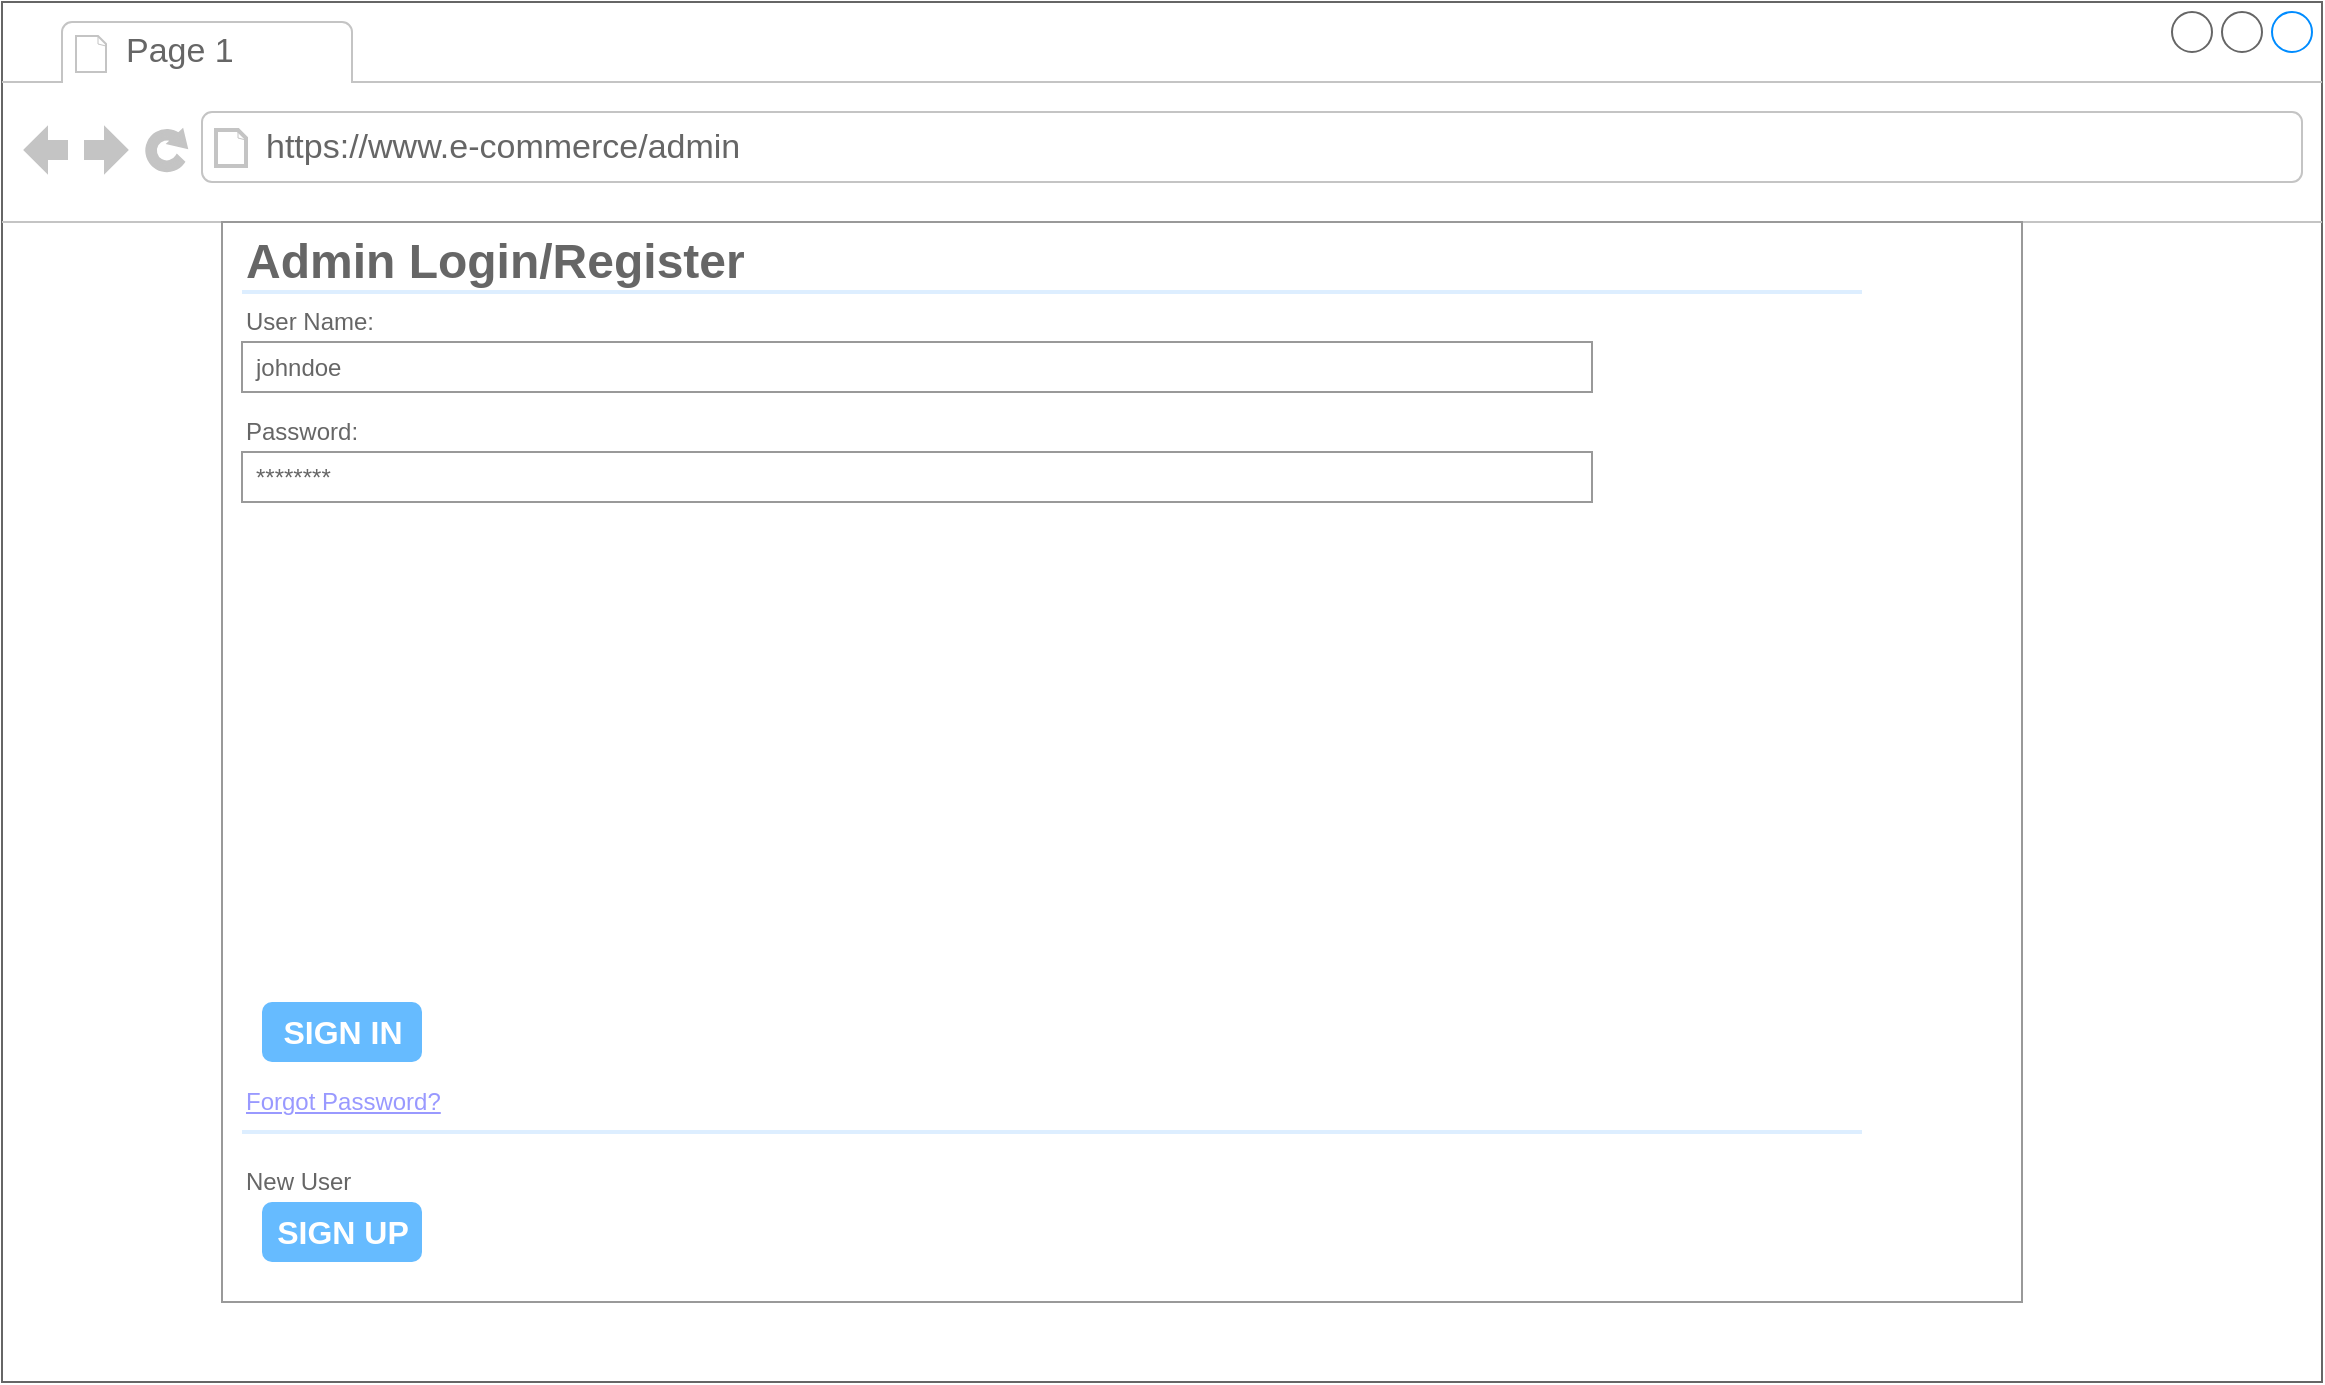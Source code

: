 <mxfile version="21.5.1" type="github" pages="2">
  <diagram name="Page-1" id="_vVeCskfulfH737No-Uu">
    <mxGraphModel dx="2072" dy="598" grid="1" gridSize="10" guides="1" tooltips="1" connect="1" arrows="1" fold="1" page="1" pageScale="1" pageWidth="850" pageHeight="1100" math="0" shadow="0">
      <root>
        <mxCell id="0" />
        <mxCell id="1" parent="0" />
        <mxCell id="WL2WV-b6vyCGKF2-QouX-8" value="" style="strokeWidth=1;shadow=0;dashed=0;align=center;html=1;shape=mxgraph.mockup.containers.browserWindow;rSize=0;strokeColor=#666666;strokeColor2=#008cff;strokeColor3=#c4c4c4;mainText=,;recursiveResize=0;" vertex="1" parent="1">
          <mxGeometry x="-640" y="10" width="1160" height="690" as="geometry" />
        </mxCell>
        <mxCell id="WL2WV-b6vyCGKF2-QouX-9" value="Page 1" style="strokeWidth=1;shadow=0;dashed=0;align=center;html=1;shape=mxgraph.mockup.containers.anchor;fontSize=17;fontColor=#666666;align=left;whiteSpace=wrap;" vertex="1" parent="WL2WV-b6vyCGKF2-QouX-8">
          <mxGeometry x="60" y="12" width="110" height="26" as="geometry" />
        </mxCell>
        <mxCell id="WL2WV-b6vyCGKF2-QouX-10" value="https://www.e-commerce/admin" style="strokeWidth=1;shadow=0;dashed=0;align=center;html=1;shape=mxgraph.mockup.containers.anchor;rSize=0;fontSize=17;fontColor=#666666;align=left;" vertex="1" parent="WL2WV-b6vyCGKF2-QouX-8">
          <mxGeometry x="130" y="60" width="250" height="26" as="geometry" />
        </mxCell>
        <mxCell id="WL2WV-b6vyCGKF2-QouX-23" value="" style="strokeWidth=1;shadow=0;dashed=0;align=center;html=1;shape=mxgraph.mockup.forms.rrect;rSize=0;strokeColor=#999999;fillColor=#ffffff;" vertex="1" parent="WL2WV-b6vyCGKF2-QouX-8">
          <mxGeometry x="110" y="110" width="900" height="540" as="geometry" />
        </mxCell>
        <mxCell id="WL2WV-b6vyCGKF2-QouX-24" value="&lt;h1&gt;Admin Login/Register&lt;/h1&gt;" style="strokeWidth=1;shadow=0;dashed=0;align=center;html=1;shape=mxgraph.mockup.forms.anchor;fontSize=12;fontColor=#666666;align=left;resizeWidth=1;spacingLeft=0;" vertex="1" parent="WL2WV-b6vyCGKF2-QouX-23">
          <mxGeometry width="450" height="20" relative="1" as="geometry">
            <mxPoint x="10" y="10" as="offset" />
          </mxGeometry>
        </mxCell>
        <mxCell id="WL2WV-b6vyCGKF2-QouX-25" value="" style="shape=line;strokeColor=#ddeeff;strokeWidth=2;html=1;resizeWidth=1;" vertex="1" parent="WL2WV-b6vyCGKF2-QouX-23">
          <mxGeometry width="810" height="10" relative="1" as="geometry">
            <mxPoint x="10" y="30" as="offset" />
          </mxGeometry>
        </mxCell>
        <mxCell id="WL2WV-b6vyCGKF2-QouX-26" value="User Name:" style="strokeWidth=1;shadow=0;dashed=0;align=center;html=1;shape=mxgraph.mockup.forms.anchor;fontSize=12;fontColor=#666666;align=left;resizeWidth=1;spacingLeft=0;" vertex="1" parent="WL2WV-b6vyCGKF2-QouX-23">
          <mxGeometry width="450" height="20" relative="1" as="geometry">
            <mxPoint x="10" y="40" as="offset" />
          </mxGeometry>
        </mxCell>
        <mxCell id="WL2WV-b6vyCGKF2-QouX-27" value="johndoe" style="strokeWidth=1;shadow=0;dashed=0;align=center;html=1;shape=mxgraph.mockup.forms.rrect;rSize=0;strokeColor=#999999;fontColor=#666666;align=left;spacingLeft=5;resizeWidth=1;" vertex="1" parent="WL2WV-b6vyCGKF2-QouX-23">
          <mxGeometry width="675" height="25" relative="1" as="geometry">
            <mxPoint x="10" y="60" as="offset" />
          </mxGeometry>
        </mxCell>
        <mxCell id="WL2WV-b6vyCGKF2-QouX-28" value="Password:" style="strokeWidth=1;shadow=0;dashed=0;align=center;html=1;shape=mxgraph.mockup.forms.anchor;fontSize=12;fontColor=#666666;align=left;resizeWidth=1;spacingLeft=0;" vertex="1" parent="WL2WV-b6vyCGKF2-QouX-23">
          <mxGeometry width="450" height="20" relative="1" as="geometry">
            <mxPoint x="10" y="95" as="offset" />
          </mxGeometry>
        </mxCell>
        <mxCell id="WL2WV-b6vyCGKF2-QouX-29" value="********" style="strokeWidth=1;shadow=0;dashed=0;align=center;html=1;shape=mxgraph.mockup.forms.rrect;rSize=0;strokeColor=#999999;fontColor=#666666;align=left;spacingLeft=5;resizeWidth=1;" vertex="1" parent="WL2WV-b6vyCGKF2-QouX-23">
          <mxGeometry width="675" height="25" relative="1" as="geometry">
            <mxPoint x="10" y="115" as="offset" />
          </mxGeometry>
        </mxCell>
        <mxCell id="WL2WV-b6vyCGKF2-QouX-30" value="SIGN IN" style="strokeWidth=1;shadow=0;dashed=0;align=center;html=1;shape=mxgraph.mockup.forms.rrect;rSize=5;strokeColor=none;fontColor=#ffffff;fillColor=#66bbff;fontSize=16;fontStyle=1;" vertex="1" parent="WL2WV-b6vyCGKF2-QouX-23">
          <mxGeometry y="1" width="80" height="30" relative="1" as="geometry">
            <mxPoint x="20" y="-150" as="offset" />
          </mxGeometry>
        </mxCell>
        <mxCell id="WL2WV-b6vyCGKF2-QouX-31" value="Forgot Password?" style="strokeWidth=1;shadow=0;dashed=0;align=center;html=1;shape=mxgraph.mockup.forms.anchor;fontSize=12;fontColor=#9999ff;align=left;spacingLeft=0;fontStyle=4;resizeWidth=1;" vertex="1" parent="WL2WV-b6vyCGKF2-QouX-23">
          <mxGeometry y="1" width="675" height="20" relative="1" as="geometry">
            <mxPoint x="10" y="-110" as="offset" />
          </mxGeometry>
        </mxCell>
        <mxCell id="WL2WV-b6vyCGKF2-QouX-32" value="" style="shape=line;strokeColor=#ddeeff;strokeWidth=2;html=1;resizeWidth=1;" vertex="1" parent="WL2WV-b6vyCGKF2-QouX-23">
          <mxGeometry y="1" width="810" height="10" relative="1" as="geometry">
            <mxPoint x="10" y="-90" as="offset" />
          </mxGeometry>
        </mxCell>
        <mxCell id="WL2WV-b6vyCGKF2-QouX-33" value="New User" style="strokeWidth=1;shadow=0;dashed=0;align=center;html=1;shape=mxgraph.mockup.forms.anchor;fontSize=12;fontColor=#666666;align=left;spacingLeft=0;resizeWidth=1;" vertex="1" parent="WL2WV-b6vyCGKF2-QouX-23">
          <mxGeometry y="1" width="675" height="20" relative="1" as="geometry">
            <mxPoint x="10" y="-70" as="offset" />
          </mxGeometry>
        </mxCell>
        <mxCell id="WL2WV-b6vyCGKF2-QouX-34" value="SIGN UP" style="strokeWidth=1;shadow=0;dashed=0;align=center;html=1;shape=mxgraph.mockup.forms.rrect;rSize=5;strokeColor=none;fontColor=#ffffff;fillColor=#66bbff;fontSize=16;fontStyle=1;" vertex="1" parent="WL2WV-b6vyCGKF2-QouX-23">
          <mxGeometry y="1" width="80" height="30" relative="1" as="geometry">
            <mxPoint x="20" y="-50" as="offset" />
          </mxGeometry>
        </mxCell>
      </root>
    </mxGraphModel>
  </diagram>
  <diagram id="EW7GTyRW7yhrTBjJs1hX" name="Page-2">
    <mxGraphModel dx="1222" dy="1698" grid="1" gridSize="10" guides="1" tooltips="1" connect="1" arrows="1" fold="1" page="1" pageScale="1" pageWidth="850" pageHeight="1100" math="0" shadow="0">
      <root>
        <mxCell id="0" />
        <mxCell id="1" parent="0" />
        <mxCell id="KdFRw-FcRUiT8KmSyktT-3" value="" style="whiteSpace=wrap;html=1;aspect=fixed;" parent="1" vertex="1">
          <mxGeometry x="70" y="-10" width="770" height="770" as="geometry" />
        </mxCell>
        <mxCell id="KdFRw-FcRUiT8KmSyktT-4" value="&lt;h1&gt;&lt;span style=&quot;font-weight: normal;&quot;&gt;&lt;i&gt;Admin Product Management&lt;/i&gt;&lt;/span&gt;&lt;/h1&gt;" style="rounded=1;whiteSpace=wrap;html=1;" parent="1" vertex="1">
          <mxGeometry x="350" y="50" width="240" height="70" as="geometry" />
        </mxCell>
        <mxCell id="KdFRw-FcRUiT8KmSyktT-5" value="&lt;h2&gt;Product Crud Operations&lt;/h2&gt;" style="rounded=1;whiteSpace=wrap;html=1;" parent="1" vertex="1">
          <mxGeometry x="350" y="190" width="240" height="60" as="geometry" />
        </mxCell>
        <mxCell id="KdFRw-FcRUiT8KmSyktT-11" value="&lt;h3&gt;Add Product&lt;/h3&gt;" style="rounded=0;whiteSpace=wrap;html=1;" parent="1" vertex="1">
          <mxGeometry x="90" y="380" width="120" height="60" as="geometry" />
        </mxCell>
        <mxCell id="KdFRw-FcRUiT8KmSyktT-12" value="&lt;h3&gt;Delete Product&lt;/h3&gt;" style="rounded=0;whiteSpace=wrap;html=1;" parent="1" vertex="1">
          <mxGeometry x="410" y="380" width="120" height="60" as="geometry" />
        </mxCell>
        <mxCell id="KdFRw-FcRUiT8KmSyktT-13" value="&lt;h3&gt;Edit Product&lt;/h3&gt;" style="rounded=0;whiteSpace=wrap;html=1;" parent="1" vertex="1">
          <mxGeometry x="700" y="380" width="120" height="60" as="geometry" />
        </mxCell>
        <mxCell id="KdFRw-FcRUiT8KmSyktT-14" value="" style="endArrow=classic;html=1;rounded=0;" parent="1" source="KdFRw-FcRUiT8KmSyktT-4" edge="1">
          <mxGeometry width="50" height="50" relative="1" as="geometry">
            <mxPoint x="420" y="260" as="sourcePoint" />
            <mxPoint x="470" y="190" as="targetPoint" />
          </mxGeometry>
        </mxCell>
        <mxCell id="KdFRw-FcRUiT8KmSyktT-16" value="" style="endArrow=none;html=1;rounded=0;entryX=0.531;entryY=0.977;entryDx=0;entryDy=0;entryPerimeter=0;" parent="1" target="KdFRw-FcRUiT8KmSyktT-5" edge="1">
          <mxGeometry width="50" height="50" relative="1" as="geometry">
            <mxPoint x="477" y="300" as="sourcePoint" />
            <mxPoint x="460" y="290" as="targetPoint" />
          </mxGeometry>
        </mxCell>
        <mxCell id="KdFRw-FcRUiT8KmSyktT-18" value="" style="endArrow=none;html=1;rounded=0;entryX=0.883;entryY=0.403;entryDx=0;entryDy=0;entryPerimeter=0;exitX=0.117;exitY=0.403;exitDx=0;exitDy=0;exitPerimeter=0;" parent="1" source="KdFRw-FcRUiT8KmSyktT-3" target="KdFRw-FcRUiT8KmSyktT-3" edge="1">
          <mxGeometry width="50" height="50" relative="1" as="geometry">
            <mxPoint x="410" y="340" as="sourcePoint" />
            <mxPoint x="460" y="290" as="targetPoint" />
          </mxGeometry>
        </mxCell>
        <mxCell id="KdFRw-FcRUiT8KmSyktT-20" value="" style="endArrow=classic;html=1;rounded=0;" parent="1" edge="1">
          <mxGeometry width="50" height="50" relative="1" as="geometry">
            <mxPoint x="160" y="300" as="sourcePoint" />
            <mxPoint x="160" y="380" as="targetPoint" />
          </mxGeometry>
        </mxCell>
        <mxCell id="KdFRw-FcRUiT8KmSyktT-21" value="" style="endArrow=classic;html=1;rounded=0;entryX=0.42;entryY=-0.057;entryDx=0;entryDy=0;entryPerimeter=0;" parent="1" target="KdFRw-FcRUiT8KmSyktT-13" edge="1">
          <mxGeometry width="50" height="50" relative="1" as="geometry">
            <mxPoint x="750" y="300" as="sourcePoint" />
            <mxPoint x="460" y="290" as="targetPoint" />
          </mxGeometry>
        </mxCell>
      </root>
    </mxGraphModel>
  </diagram>
</mxfile>
